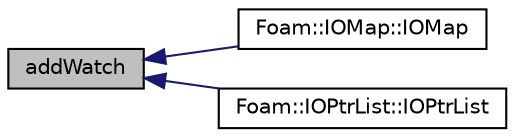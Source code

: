 digraph "addWatch"
{
  bgcolor="transparent";
  edge [fontname="Helvetica",fontsize="10",labelfontname="Helvetica",labelfontsize="10"];
  node [fontname="Helvetica",fontsize="10",shape=record];
  rankdir="LR";
  Node1 [label="addWatch",height=0.2,width=0.4,color="black", fillcolor="grey75", style="filled" fontcolor="black"];
  Node1 -> Node2 [dir="back",color="midnightblue",fontsize="10",style="solid",fontname="Helvetica"];
  Node2 [label="Foam::IOMap::IOMap",height=0.2,width=0.4,color="black",URL="$classFoam_1_1IOMap.html#a2c5c9546825498413ed4918dcaf95a8b",tooltip="Construct from IOobject. "];
  Node1 -> Node3 [dir="back",color="midnightblue",fontsize="10",style="solid",fontname="Helvetica"];
  Node3 [label="Foam::IOPtrList::IOPtrList",height=0.2,width=0.4,color="black",URL="$classFoam_1_1IOPtrList.html#ab5ca2e346b266921b598ea6348174a8b",tooltip="Construct from IOobject using given Istream constructor class. "];
}
